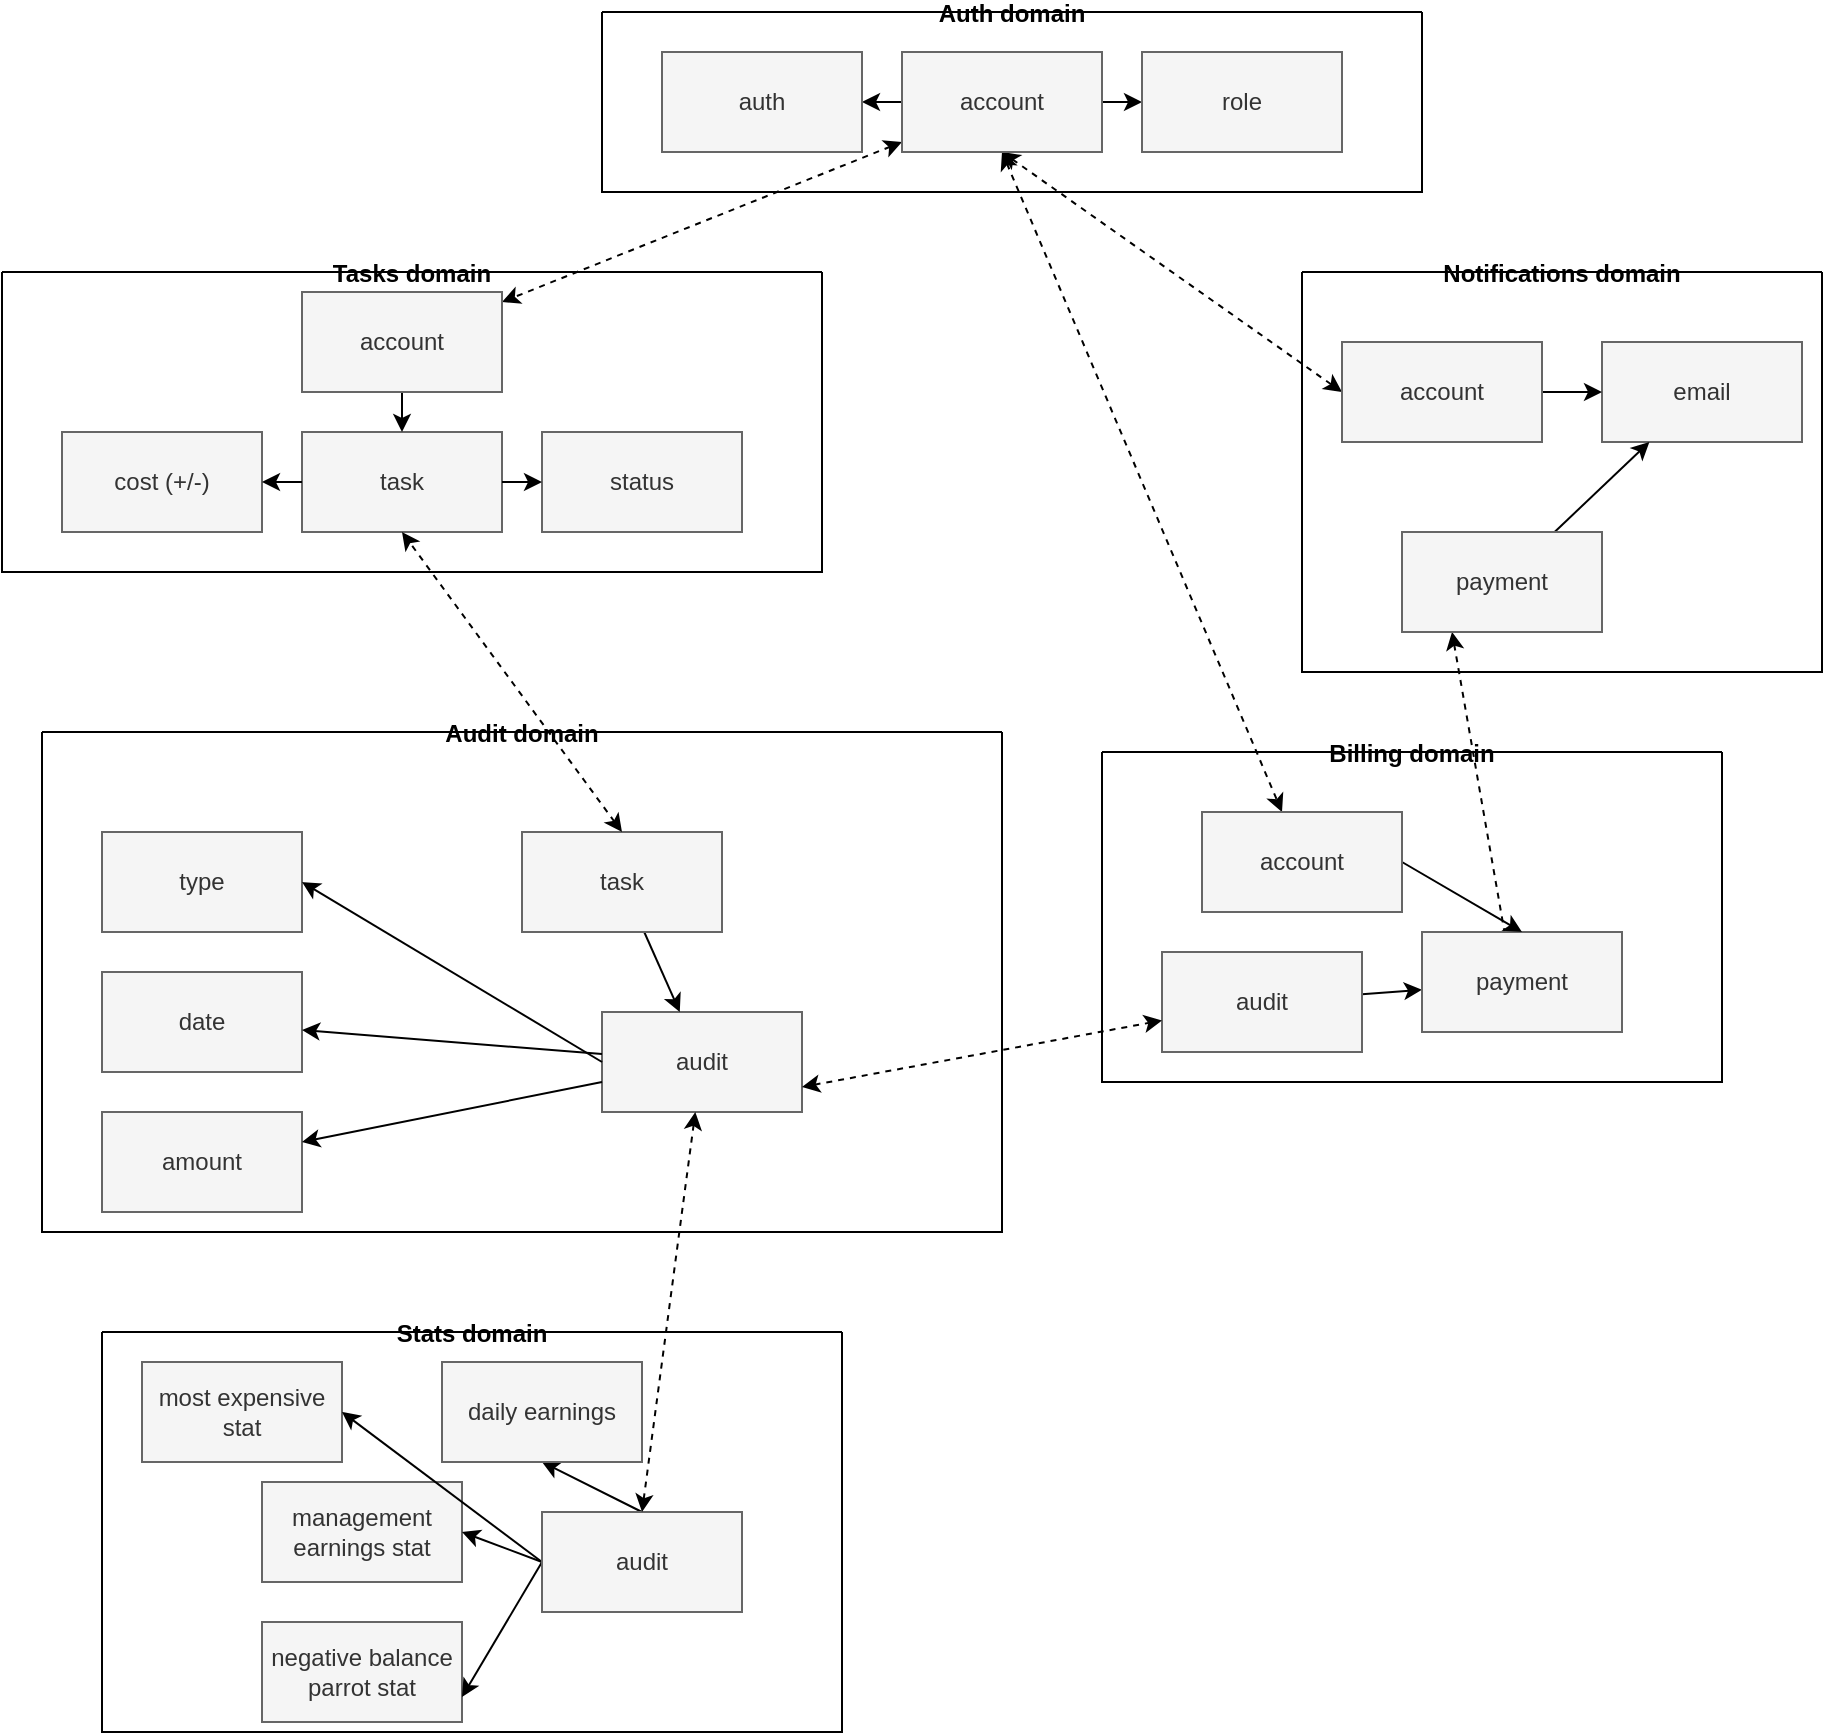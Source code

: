 <mxfile>
    <diagram id="uMWUyiQ8AZveLk_QPZTL" name="Page-1">
        <mxGraphModel dx="1262" dy="1733" grid="1" gridSize="10" guides="1" tooltips="1" connect="1" arrows="1" fold="1" page="0" pageScale="1" pageWidth="850" pageHeight="1100" math="0" shadow="0">
            <root>
                <mxCell id="0"/>
                <mxCell id="1" parent="0"/>
                <mxCell id="34" value="" style="edgeStyle=none;html=1;" parent="1" source="37" target="38" edge="1">
                    <mxGeometry relative="1" as="geometry"/>
                </mxCell>
                <mxCell id="35" value="" style="edgeStyle=none;html=1;" parent="1" source="37" target="39" edge="1">
                    <mxGeometry relative="1" as="geometry"/>
                </mxCell>
                <mxCell id="65" value="" style="edgeStyle=none;html=1;dashed=1;startArrow=classic;startFill=1;" parent="1" source="37" target="63" edge="1">
                    <mxGeometry relative="1" as="geometry"/>
                </mxCell>
                <mxCell id="90" style="edgeStyle=none;html=1;exitX=0.5;exitY=1;exitDx=0;exitDy=0;entryX=0.4;entryY=0;entryDx=0;entryDy=0;entryPerimeter=0;startArrow=classic;startFill=1;endArrow=classic;endFill=1;dashed=1;" parent="1" source="37" target="88" edge="1">
                    <mxGeometry relative="1" as="geometry"/>
                </mxCell>
                <mxCell id="93" style="edgeStyle=none;html=1;exitX=0.5;exitY=1;exitDx=0;exitDy=0;entryX=0;entryY=0.5;entryDx=0;entryDy=0;startArrow=classic;startFill=1;endArrow=classic;endFill=1;dashed=1;" parent="1" source="37" target="91" edge="1">
                    <mxGeometry relative="1" as="geometry"/>
                </mxCell>
                <mxCell id="37" value="account" style="rounded=0;whiteSpace=wrap;html=1;fillColor=#f5f5f5;fontColor=#333333;strokeColor=#666666;" parent="1" vertex="1">
                    <mxGeometry x="210" y="-70" width="100" height="50" as="geometry"/>
                </mxCell>
                <mxCell id="38" value="role" style="rounded=0;whiteSpace=wrap;html=1;fillColor=#f5f5f5;fontColor=#333333;strokeColor=#666666;" parent="1" vertex="1">
                    <mxGeometry x="330" y="-70" width="100" height="50" as="geometry"/>
                </mxCell>
                <mxCell id="39" value="auth" style="rounded=0;whiteSpace=wrap;html=1;fillColor=#f5f5f5;fontColor=#333333;strokeColor=#666666;" parent="1" vertex="1">
                    <mxGeometry x="90" y="-70" width="100" height="50" as="geometry"/>
                </mxCell>
                <mxCell id="59" style="edgeStyle=none;html=1;exitX=0.25;exitY=1;exitDx=0;exitDy=0;startArrow=classic;entryX=0.5;entryY=1;entryDx=0;entryDy=0;startFill=1;dashed=1;" parent="1" source="75" target="58" edge="1">
                    <mxGeometry relative="1" as="geometry">
                        <mxPoint x="570" y="490" as="targetPoint"/>
                    </mxGeometry>
                </mxCell>
                <mxCell id="61" value="Auth domain" style="swimlane;startSize=0;" parent="1" vertex="1">
                    <mxGeometry x="60" y="-90" width="410" height="90" as="geometry">
                        <mxRectangle x="70" y="90" width="50" height="40" as="alternateBounds"/>
                    </mxGeometry>
                </mxCell>
                <mxCell id="62" value="Tasks domain" style="swimlane;startSize=0;" parent="1" vertex="1">
                    <mxGeometry x="-240" y="40" width="410" height="150" as="geometry"/>
                </mxCell>
                <mxCell id="42" value="task" style="rounded=0;whiteSpace=wrap;html=1;fillColor=#f5f5f5;fontColor=#333333;strokeColor=#666666;" parent="62" vertex="1">
                    <mxGeometry x="150" y="80" width="100" height="50" as="geometry"/>
                </mxCell>
                <mxCell id="43" value="cost (+/-)" style="rounded=0;whiteSpace=wrap;html=1;fillColor=#f5f5f5;fontColor=#333333;strokeColor=#666666;" parent="62" vertex="1">
                    <mxGeometry x="30" y="80" width="100" height="50" as="geometry"/>
                </mxCell>
                <mxCell id="40" value="" style="edgeStyle=none;html=1;" parent="62" source="42" target="43" edge="1">
                    <mxGeometry relative="1" as="geometry"/>
                </mxCell>
                <mxCell id="45" value="status" style="rounded=0;whiteSpace=wrap;html=1;fillColor=#f5f5f5;fontColor=#333333;strokeColor=#666666;" parent="62" vertex="1">
                    <mxGeometry x="270" y="80" width="100" height="50" as="geometry"/>
                </mxCell>
                <mxCell id="41" value="" style="edgeStyle=none;html=1;entryX=0;entryY=0.5;entryDx=0;entryDy=0;" parent="62" source="42" target="45" edge="1">
                    <mxGeometry relative="1" as="geometry"/>
                </mxCell>
                <mxCell id="64" value="" style="edgeStyle=none;html=1;" parent="62" source="63" target="42" edge="1">
                    <mxGeometry relative="1" as="geometry"/>
                </mxCell>
                <mxCell id="63" value="account" style="rounded=0;whiteSpace=wrap;html=1;fillColor=#f5f5f5;fontColor=#333333;strokeColor=#666666;" parent="62" vertex="1">
                    <mxGeometry x="150" y="10" width="100" height="50" as="geometry"/>
                </mxCell>
                <mxCell id="66" value="Audit domain" style="swimlane;startSize=0;" parent="1" vertex="1">
                    <mxGeometry x="-220" y="270" width="480" height="250" as="geometry"/>
                </mxCell>
                <mxCell id="50" value="audit" style="rounded=0;whiteSpace=wrap;html=1;fillColor=#f5f5f5;fontColor=#333333;strokeColor=#666666;" parent="66" vertex="1">
                    <mxGeometry x="280" y="140" width="100" height="50" as="geometry"/>
                </mxCell>
                <mxCell id="51" value="type" style="rounded=0;whiteSpace=wrap;html=1;fillColor=#f5f5f5;fontColor=#333333;strokeColor=#666666;" parent="66" vertex="1">
                    <mxGeometry x="30" y="50" width="100" height="50" as="geometry"/>
                </mxCell>
                <mxCell id="46" style="edgeStyle=none;html=1;exitX=0;exitY=0.5;exitDx=0;exitDy=0;entryX=1;entryY=0.5;entryDx=0;entryDy=0;" parent="66" source="50" target="51" edge="1">
                    <mxGeometry relative="1" as="geometry"/>
                </mxCell>
                <mxCell id="52" value="amount" style="rounded=0;whiteSpace=wrap;html=1;fillColor=#f5f5f5;fontColor=#333333;strokeColor=#666666;" parent="66" vertex="1">
                    <mxGeometry x="30" y="190" width="100" height="50" as="geometry"/>
                </mxCell>
                <mxCell id="47" value="" style="edgeStyle=none;html=1;" parent="66" source="50" target="52" edge="1">
                    <mxGeometry relative="1" as="geometry"/>
                </mxCell>
                <mxCell id="53" value="date" style="rounded=0;whiteSpace=wrap;html=1;fillColor=#f5f5f5;fontColor=#333333;strokeColor=#666666;" parent="66" vertex="1">
                    <mxGeometry x="30" y="120" width="100" height="50" as="geometry"/>
                </mxCell>
                <mxCell id="48" value="" style="edgeStyle=none;html=1;" parent="66" source="50" target="53" edge="1">
                    <mxGeometry relative="1" as="geometry"/>
                </mxCell>
                <mxCell id="79" value="" style="edgeStyle=none;html=1;startArrow=none;startFill=0;endArrow=classic;endFill=1;" parent="66" source="67" target="50" edge="1">
                    <mxGeometry relative="1" as="geometry"/>
                </mxCell>
                <mxCell id="67" value="task" style="rounded=0;whiteSpace=wrap;html=1;fillColor=#f5f5f5;fontColor=#333333;strokeColor=#666666;" parent="66" vertex="1">
                    <mxGeometry x="240" y="50" width="100" height="50" as="geometry"/>
                </mxCell>
                <mxCell id="69" style="edgeStyle=none;html=1;exitX=0.5;exitY=0;exitDx=0;exitDy=0;entryX=0.5;entryY=1;entryDx=0;entryDy=0;startArrow=classic;startFill=1;dashed=1;" parent="1" source="67" target="42" edge="1">
                    <mxGeometry relative="1" as="geometry"/>
                </mxCell>
                <mxCell id="70" value="Billing domain" style="swimlane;startSize=0;" parent="1" vertex="1">
                    <mxGeometry x="310" y="280" width="310" height="165" as="geometry"/>
                </mxCell>
                <mxCell id="80" value="" style="edgeStyle=none;html=1;startArrow=none;startFill=0;endArrow=classic;endFill=1;" parent="70" source="71" target="58" edge="1">
                    <mxGeometry relative="1" as="geometry"/>
                </mxCell>
                <mxCell id="71" value="audit" style="rounded=0;whiteSpace=wrap;html=1;fillColor=#f5f5f5;fontColor=#333333;strokeColor=#666666;" parent="70" vertex="1">
                    <mxGeometry x="30" y="100" width="100" height="50" as="geometry"/>
                </mxCell>
                <mxCell id="58" value="payment" style="rounded=0;whiteSpace=wrap;html=1;fillColor=#f5f5f5;fontColor=#333333;strokeColor=#666666;" parent="70" vertex="1">
                    <mxGeometry x="160" y="90" width="100" height="50" as="geometry"/>
                </mxCell>
                <mxCell id="89" style="edgeStyle=none;html=1;exitX=1;exitY=0.5;exitDx=0;exitDy=0;entryX=0.5;entryY=0;entryDx=0;entryDy=0;startArrow=none;startFill=0;endArrow=classic;endFill=1;" parent="70" source="88" target="58" edge="1">
                    <mxGeometry relative="1" as="geometry"/>
                </mxCell>
                <mxCell id="88" value="account" style="rounded=0;whiteSpace=wrap;html=1;fillColor=#f5f5f5;fontColor=#333333;strokeColor=#666666;" parent="70" vertex="1">
                    <mxGeometry x="50" y="30" width="100" height="50" as="geometry"/>
                </mxCell>
                <mxCell id="73" style="edgeStyle=none;html=1;exitX=1;exitY=0.75;exitDx=0;exitDy=0;dashed=1;startArrow=classic;startFill=1;" parent="1" source="50" target="71" edge="1">
                    <mxGeometry relative="1" as="geometry"/>
                </mxCell>
                <mxCell id="74" value="Notifications domain" style="swimlane;startSize=0;" parent="1" vertex="1">
                    <mxGeometry x="410" y="40" width="260" height="200" as="geometry"/>
                </mxCell>
                <mxCell id="60" value="email" style="rounded=0;whiteSpace=wrap;html=1;fillColor=#f5f5f5;fontColor=#333333;strokeColor=#666666;" parent="74" vertex="1">
                    <mxGeometry x="150" y="35" width="100" height="50" as="geometry"/>
                </mxCell>
                <mxCell id="81" value="" style="edgeStyle=none;html=1;startArrow=none;startFill=0;endArrow=classic;endFill=1;" parent="74" source="75" target="60" edge="1">
                    <mxGeometry relative="1" as="geometry"/>
                </mxCell>
                <mxCell id="75" value="payment" style="rounded=0;whiteSpace=wrap;html=1;fillColor=#f5f5f5;fontColor=#333333;strokeColor=#666666;" parent="74" vertex="1">
                    <mxGeometry x="50" y="130" width="100" height="50" as="geometry"/>
                </mxCell>
                <mxCell id="92" style="edgeStyle=none;html=1;exitX=1;exitY=0.5;exitDx=0;exitDy=0;entryX=0;entryY=0.5;entryDx=0;entryDy=0;startArrow=none;startFill=0;endArrow=classic;endFill=1;" parent="74" source="91" target="60" edge="1">
                    <mxGeometry relative="1" as="geometry"/>
                </mxCell>
                <mxCell id="91" value="account" style="rounded=0;whiteSpace=wrap;html=1;fillColor=#f5f5f5;fontColor=#333333;strokeColor=#666666;" parent="74" vertex="1">
                    <mxGeometry x="20" y="35" width="100" height="50" as="geometry"/>
                </mxCell>
                <mxCell id="77" value="Stats domain" style="swimlane;startSize=0;" parent="1" vertex="1">
                    <mxGeometry x="-190" y="570" width="370" height="200" as="geometry"/>
                </mxCell>
                <mxCell id="54" value="most expensive stat" style="rounded=0;whiteSpace=wrap;html=1;fillColor=#f5f5f5;fontColor=#333333;strokeColor=#666666;" parent="77" vertex="1">
                    <mxGeometry x="20" y="15" width="100" height="50" as="geometry"/>
                </mxCell>
                <mxCell id="55" value="management earnings stat" style="rounded=0;whiteSpace=wrap;html=1;fillColor=#f5f5f5;fontColor=#333333;strokeColor=#666666;" parent="77" vertex="1">
                    <mxGeometry x="80" y="75" width="100" height="50" as="geometry"/>
                </mxCell>
                <mxCell id="56" value="negative balance parrot stat" style="rounded=0;whiteSpace=wrap;html=1;fillColor=#f5f5f5;fontColor=#333333;strokeColor=#666666;" parent="77" vertex="1">
                    <mxGeometry x="80" y="145" width="100" height="50" as="geometry"/>
                </mxCell>
                <mxCell id="83" style="edgeStyle=none;html=1;exitX=0;exitY=0.5;exitDx=0;exitDy=0;entryX=1;entryY=0.5;entryDx=0;entryDy=0;" parent="77" source="82" target="54" edge="1">
                    <mxGeometry relative="1" as="geometry"/>
                </mxCell>
                <mxCell id="84" style="edgeStyle=none;html=1;exitX=0;exitY=0.5;exitDx=0;exitDy=0;entryX=1;entryY=0.5;entryDx=0;entryDy=0;" parent="77" source="82" target="55" edge="1">
                    <mxGeometry relative="1" as="geometry"/>
                </mxCell>
                <mxCell id="85" style="edgeStyle=none;html=1;exitX=0;exitY=0.5;exitDx=0;exitDy=0;entryX=1;entryY=0.75;entryDx=0;entryDy=0;" parent="77" source="82" target="56" edge="1">
                    <mxGeometry relative="1" as="geometry"/>
                </mxCell>
                <mxCell id="95" style="edgeStyle=none;html=1;exitX=0.5;exitY=0;exitDx=0;exitDy=0;entryX=0.5;entryY=1;entryDx=0;entryDy=0;" edge="1" parent="77" source="82" target="94">
                    <mxGeometry relative="1" as="geometry"/>
                </mxCell>
                <mxCell id="82" value="audit" style="rounded=0;whiteSpace=wrap;html=1;fillColor=#f5f5f5;fontColor=#333333;strokeColor=#666666;" parent="77" vertex="1">
                    <mxGeometry x="220" y="90" width="100" height="50" as="geometry"/>
                </mxCell>
                <mxCell id="94" value="daily earnings" style="rounded=0;whiteSpace=wrap;html=1;fillColor=#f5f5f5;fontColor=#333333;strokeColor=#666666;" vertex="1" parent="77">
                    <mxGeometry x="170" y="15" width="100" height="50" as="geometry"/>
                </mxCell>
                <mxCell id="86" style="edgeStyle=none;html=1;exitX=0.5;exitY=0;exitDx=0;exitDy=0;startArrow=classic;startFill=1;dashed=1;" parent="1" source="82" target="50" edge="1">
                    <mxGeometry relative="1" as="geometry"/>
                </mxCell>
            </root>
        </mxGraphModel>
    </diagram>
</mxfile>